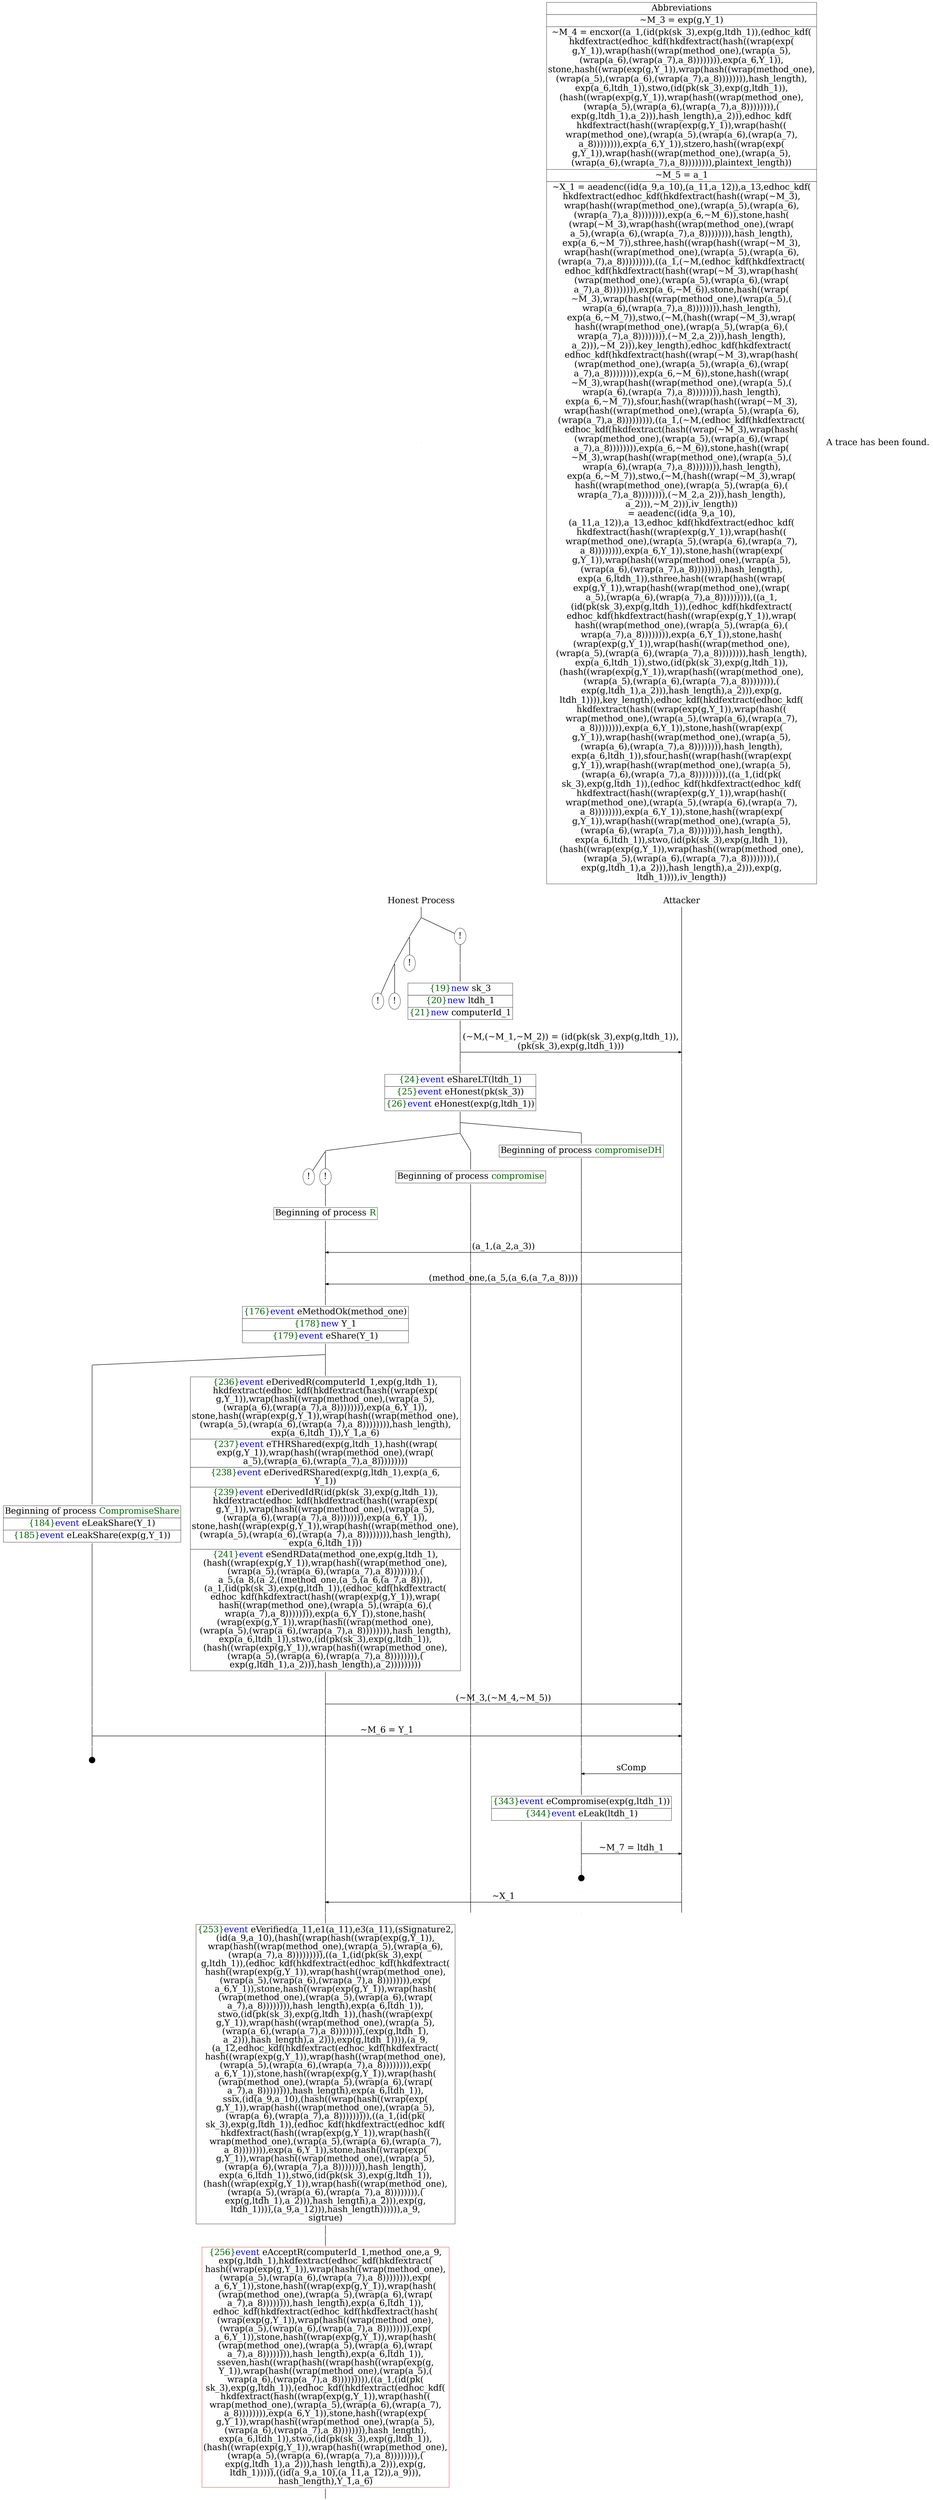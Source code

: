 digraph {
graph [ordering = out]
edge [arrowhead = none, penwidth = 1.6, fontsize = 30]
node [shape = point, width = 0, height = 0, fontsize = 30]
Trace<br/>
[label = <A trace has been found.<br/>
>, shape = plaintext]
P0__0 [label = "Honest Process", shape = plaintext]
P__0 [label = "Attacker", shape = plaintext]
Trace -> P0__0 [label = "", style = invisible, weight = 100]{rank = same; P0__0 P__0}
P0__0 -> P0__1 [label = <>, weight = 100]
/*RPar */
P0__1 -> P0_1__1 [label = <>]
P0__1 -> P0_0__1 [label = <>]
P0__1 [label = "", fixedsize = false, width = 0, height = 0, shape = none]
{rank = same; P0_0__1 P0_1__1}
P0_0__1 [label = "!", shape = ellipse]
P0_0_0__1 [label = "", fixedsize = false, width = 0, height = 0, shape = none]
P0_0__1 -> P0_0_0__1 [label = <>, weight = 100]
P0_0_0__1 -> P0_0_0__2 [label = <>, weight = 100]
P0_0_0__2 [shape = plaintext, label = <<TABLE BORDER="0" CELLBORDER="1" CELLSPACING="0" CELLPADDING="4"> <TR><TD><FONT COLOR="darkgreen">{19}</FONT><FONT COLOR="blue">new </FONT>sk_3</TD></TR><TR><TD><FONT COLOR="darkgreen">{20}</FONT><FONT COLOR="blue">new </FONT>ltdh_1</TD></TR><TR><TD><FONT COLOR="darkgreen">{21}</FONT><FONT COLOR="blue">new </FONT>computerId_1</TD></TR></TABLE>>]
P0_0_0__2 -> P0_0_0__3 [label = <>, weight = 100]
P0_0_0__3 -> P0_0_0__4 [label = <>, weight = 100]
P__0 -> P__1 [label = <>, weight = 100]
{rank = same; P__1 P0_0_0__4}
P0_0_0__4 -> P0_0_0__5 [label = <>, weight = 100]
P__1 -> P__2 [label = <>, weight = 100]
{rank = same; P__2 P0_0_0__5}
P0_0_0__5 -> P__2 [label = <(~M,(~M_1,~M_2)) = (id(pk(sk_3),exp(g,ltdh_1)),<br/>
(pk(sk_3),exp(g,ltdh_1)))>, arrowhead = normal]
P0_0_0__5 -> P0_0_0__6 [label = <>, weight = 100]
P__2 -> P__3 [label = <>, weight = 100]
{rank = same; P__3 P0_0_0__6}
P0_0_0__6 -> P0_0_0__7 [label = <>, weight = 100]
P0_0_0__7 [shape = plaintext, label = <<TABLE BORDER="0" CELLBORDER="1" CELLSPACING="0" CELLPADDING="4"> <TR><TD><FONT COLOR="darkgreen">{24}</FONT><FONT COLOR="blue">event</FONT> eShareLT(ltdh_1)</TD></TR><TR><TD><FONT COLOR="darkgreen">{25}</FONT><FONT COLOR="blue">event</FONT> eHonest(pk(sk_3))</TD></TR><TR><TD><FONT COLOR="darkgreen">{26}</FONT><FONT COLOR="blue">event</FONT> eHonest(exp(g,ltdh_1))</TD></TR></TABLE>>]
P0_0_0__7 -> P0_0_0__8 [label = <>, weight = 100]
/*RPar */
P0_0_0__8 -> P0_0_0_1__8 [label = <>]
P0_0_0__8 -> P0_0_0_0__8 [label = <>]
P0_0_0__8 [label = "", fixedsize = false, width = 0, height = 0, shape = none]
{rank = same; P0_0_0_0__8 P0_0_0_1__8}
P0_0_0_0__8 -> P0_0_0_0__9 [label = <>, weight = 100]
P0_0_0_0__9 [shape = plaintext, label = <<TABLE BORDER="0" CELLBORDER="1" CELLSPACING="0" CELLPADDING="4"> <TR><TD>Beginning of process <FONT COLOR="darkgreen">compromiseDH</FONT></TD></TR></TABLE>>]
P0_0_0_0__9 -> P0_0_0_0__10 [label = <>, weight = 100]
/*RPar */
P0_0_0_1__8 -> P0_0_0_1_1__8 [label = <>]
P0_0_0_1__8 -> P0_0_0_1_0__8 [label = <>]
P0_0_0_1__8 [label = "", fixedsize = false, width = 0, height = 0, shape = none]
{rank = same; P0_0_0_1_0__8 P0_0_0_1_1__8}
P0_0_0_1_0__8 -> P0_0_0_1_0__9 [label = <>, weight = 100]
P0_0_0_1_0__9 [shape = plaintext, label = <<TABLE BORDER="0" CELLBORDER="1" CELLSPACING="0" CELLPADDING="4"> <TR><TD>Beginning of process <FONT COLOR="darkgreen">compromise</FONT></TD></TR></TABLE>>]
P0_0_0_1_0__9 -> P0_0_0_1_0__10 [label = <>, weight = 100]
/*RPar */
P0_0_0_1_1__8 -> P0_0_0_1_1_1__8 [label = <>]
P0_0_0_1_1__8 -> P0_0_0_1_1_0__8 [label = <>]
P0_0_0_1_1__8 [label = "", fixedsize = false, width = 0, height = 0, shape = none]
{rank = same; P0_0_0_1_1_0__8 P0_0_0_1_1_1__8}
P0_0_0_1_1_0__8 [label = "!", shape = ellipse]
P0_0_0_1_1_0_0__8 [label = "", fixedsize = false, width = 0, height = 0, shape = none]
P0_0_0_1_1_0__8 -> P0_0_0_1_1_0_0__8 [label = <>, weight = 100]
P0_0_0_1_1_0_0__8 -> P0_0_0_1_1_0_0__9 [label = <>, weight = 100]
P0_0_0_1_1_0_0__9 [shape = plaintext, label = <<TABLE BORDER="0" CELLBORDER="1" CELLSPACING="0" CELLPADDING="4"> <TR><TD>Beginning of process <FONT COLOR="darkgreen">R</FONT></TD></TR></TABLE>>]
P0_0_0_1_1_0_0__9 -> P0_0_0_1_1_0_0__10 [label = <>, weight = 100]
P0_0_0_1_1_1__8 [label = "!", shape = ellipse]
/*RPar */
P0_1__1 -> P0_1_1__1 [label = <>]
P0_1__1 -> P0_1_0__1 [label = <>]
P0_1__1 [label = "", fixedsize = false, width = 0, height = 0, shape = none]
{rank = same; P0_1_0__1 P0_1_1__1}
P0_1_0__1 [label = "!", shape = ellipse]
/*RPar */
P0_1_1__1 -> P0_1_1_1__1 [label = <>]
P0_1_1__1 -> P0_1_1_0__1 [label = <>]
P0_1_1__1 [label = "", fixedsize = false, width = 0, height = 0, shape = none]
{rank = same; P0_1_1_0__1 P0_1_1_1__1}
P0_1_1_0__1 [label = "!", shape = ellipse]
P0_1_1_1__1 [label = "!", shape = ellipse]
P0_0_0_1_1_0_0__10 -> P0_0_0_1_1_0_0__11 [label = <>, weight = 100]
P0_0_0_1_0__10 -> P0_0_0_1_0__11 [label = <>, weight = 100]
P0_0_0_0__10 -> P0_0_0_0__11 [label = <>, weight = 100]
P__3 -> P__4 [label = <>, weight = 100]
{rank = same; P__4 P0_0_0_0__11 P0_0_0_1_0__11 P0_0_0_1_1_0_0__11}
P0_0_0_1_1_0_0__11 -> P0_0_0_1_1_0_0__12 [label = <>, weight = 100]
P__4 -> P__5 [label = <>, weight = 100]
{rank = same; P__5 P0_0_0_1_1_0_0__12}
P0_0_0_1_1_0_0__12 -> P__5 [label = <(a_1,(a_2,a_3))>, dir = back, arrowhead = normal]
P0_0_0_1_1_0_0__12 -> P0_0_0_1_1_0_0__13 [label = <>, weight = 100]
P0_0_0_1_0__11 -> P0_0_0_1_0__12 [label = <>, weight = 100]
P0_0_0_0__11 -> P0_0_0_0__12 [label = <>, weight = 100]
P__5 -> P__6 [label = <>, weight = 100]
{rank = same; P__6 P0_0_0_0__12 P0_0_0_1_0__12 P0_0_0_1_1_0_0__13}
P0_0_0_1_1_0_0__13 -> P0_0_0_1_1_0_0__14 [label = <>, weight = 100]
P0_0_0_1_0__12 -> P0_0_0_1_0__13 [label = <>, weight = 100]
P0_0_0_0__12 -> P0_0_0_0__13 [label = <>, weight = 100]
P__6 -> P__7 [label = <>, weight = 100]
{rank = same; P__7 P0_0_0_0__13 P0_0_0_1_0__13 P0_0_0_1_1_0_0__14}
P0_0_0_1_1_0_0__14 -> P0_0_0_1_1_0_0__15 [label = <>, weight = 100]
P__7 -> P__8 [label = <>, weight = 100]
{rank = same; P__8 P0_0_0_1_1_0_0__15}
P0_0_0_1_1_0_0__15 -> P__8 [label = <(method_one,(a_5,(a_6,(a_7,a_8))))>, dir = back, arrowhead = normal]
P0_0_0_1_1_0_0__15 -> P0_0_0_1_1_0_0__16 [label = <>, weight = 100]
P0_0_0_1_0__13 -> P0_0_0_1_0__14 [label = <>, weight = 100]
P0_0_0_0__13 -> P0_0_0_0__14 [label = <>, weight = 100]
P__8 -> P__9 [label = <>, weight = 100]
{rank = same; P__9 P0_0_0_0__14 P0_0_0_1_0__14 P0_0_0_1_1_0_0__16}
P0_0_0_1_1_0_0__16 -> P0_0_0_1_1_0_0__17 [label = <>, weight = 100]
P0_0_0_1_1_0_0__17 [shape = plaintext, label = <<TABLE BORDER="0" CELLBORDER="1" CELLSPACING="0" CELLPADDING="4"> <TR><TD><FONT COLOR="darkgreen">{176}</FONT><FONT COLOR="blue">event</FONT> eMethodOk(method_one)</TD></TR><TR><TD><FONT COLOR="darkgreen">{178}</FONT><FONT COLOR="blue">new </FONT>Y_1</TD></TR><TR><TD><FONT COLOR="darkgreen">{179}</FONT><FONT COLOR="blue">event</FONT> eShare(Y_1)</TD></TR></TABLE>>]
P0_0_0_1_1_0_0__17 -> P0_0_0_1_1_0_0__18 [label = <>, weight = 100]
/*RPar */
P0_0_0_1_1_0_0__18 -> P0_0_0_1_1_0_0_1__18 [label = <>]
P0_0_0_1_1_0_0__18 -> P0_0_0_1_1_0_0_0__18 [label = <>]
P0_0_0_1_1_0_0__18 [label = "", fixedsize = false, width = 0, height = 0, shape = none]
{rank = same; P0_0_0_1_1_0_0_0__18 P0_0_0_1_1_0_0_1__18}
P0_0_0_1_1_0_0_0__18 -> P0_0_0_1_1_0_0_0__19 [label = <>, weight = 100]
P0_0_0_1_1_0_0_0__19 [shape = plaintext, label = <<TABLE BORDER="0" CELLBORDER="1" CELLSPACING="0" CELLPADDING="4"> <TR><TD><FONT COLOR="darkgreen">{236}</FONT><FONT COLOR="blue">event</FONT> eDerivedR(computerId_1,exp(g,ltdh_1),<br/>
hkdfextract(edhoc_kdf(hkdfextract(hash((wrap(exp(<br/>
g,Y_1)),wrap(hash((wrap(method_one),(wrap(a_5),<br/>
(wrap(a_6),(wrap(a_7),a_8)))))))),exp(a_6,Y_1)),<br/>
stone,hash((wrap(exp(g,Y_1)),wrap(hash((wrap(method_one),<br/>
(wrap(a_5),(wrap(a_6),(wrap(a_7),a_8)))))))),hash_length),<br/>
exp(a_6,ltdh_1)),Y_1,a_6)</TD></TR><TR><TD><FONT COLOR="darkgreen">{237}</FONT><FONT COLOR="blue">event</FONT> eTHRShared(exp(g,ltdh_1),hash((wrap(<br/>
exp(g,Y_1)),wrap(hash((wrap(method_one),(wrap(<br/>
a_5),(wrap(a_6),(wrap(a_7),a_8)))))))))</TD></TR><TR><TD><FONT COLOR="darkgreen">{238}</FONT><FONT COLOR="blue">event</FONT> eDerivedRShared(exp(g,ltdh_1),exp(a_6,<br/>
Y_1))</TD></TR><TR><TD><FONT COLOR="darkgreen">{239}</FONT><FONT COLOR="blue">event</FONT> eDerivedIdR(id(pk(sk_3),exp(g,ltdh_1)),<br/>
hkdfextract(edhoc_kdf(hkdfextract(hash((wrap(exp(<br/>
g,Y_1)),wrap(hash((wrap(method_one),(wrap(a_5),<br/>
(wrap(a_6),(wrap(a_7),a_8)))))))),exp(a_6,Y_1)),<br/>
stone,hash((wrap(exp(g,Y_1)),wrap(hash((wrap(method_one),<br/>
(wrap(a_5),(wrap(a_6),(wrap(a_7),a_8)))))))),hash_length),<br/>
exp(a_6,ltdh_1)))</TD></TR><TR><TD><FONT COLOR="darkgreen">{241}</FONT><FONT COLOR="blue">event</FONT> eSendRData(method_one,exp(g,ltdh_1),<br/>
(hash((wrap(exp(g,Y_1)),wrap(hash((wrap(method_one),<br/>
(wrap(a_5),(wrap(a_6),(wrap(a_7),a_8)))))))),(<br/>
a_5,(a_8,(a_2,((method_one,(a_5,(a_6,(a_7,a_8)))),<br/>
(a_1,(id(pk(sk_3),exp(g,ltdh_1)),(edhoc_kdf(hkdfextract(<br/>
edhoc_kdf(hkdfextract(hash((wrap(exp(g,Y_1)),wrap(<br/>
hash((wrap(method_one),(wrap(a_5),(wrap(a_6),(<br/>
wrap(a_7),a_8)))))))),exp(a_6,Y_1)),stone,hash(<br/>
(wrap(exp(g,Y_1)),wrap(hash((wrap(method_one),<br/>
(wrap(a_5),(wrap(a_6),(wrap(a_7),a_8)))))))),hash_length),<br/>
exp(a_6,ltdh_1)),stwo,(id(pk(sk_3),exp(g,ltdh_1)),<br/>
(hash((wrap(exp(g,Y_1)),wrap(hash((wrap(method_one),<br/>
(wrap(a_5),(wrap(a_6),(wrap(a_7),a_8)))))))),(<br/>
exp(g,ltdh_1),a_2))),hash_length),a_2)))))))))<br/>
</TD></TR></TABLE>>]
P0_0_0_1_1_0_0_0__19 -> P0_0_0_1_1_0_0_0__20 [label = <>, weight = 100]
P0_0_0_1_1_0_0_0__20 -> P0_0_0_1_1_0_0_0__21 [label = <>, weight = 100]
P0_0_0_1_0__14 -> P0_0_0_1_0__15 [label = <>, weight = 100]
P0_0_0_0__14 -> P0_0_0_0__15 [label = <>, weight = 100]
P__9 -> P__10 [label = <>, weight = 100]
{rank = same; P__10 P0_0_0_0__15 P0_0_0_1_0__15 P0_0_0_1_1_0_0_0__21}
P0_0_0_1_1_0_0_0__21 -> P0_0_0_1_1_0_0_0__22 [label = <>, weight = 100]
P__10 -> P__11 [label = <>, weight = 100]
{rank = same; P__11 P0_0_0_1_1_0_0_0__22}
P0_0_0_1_1_0_0_0__22 -> P__11 [label = <(~M_3,(~M_4,~M_5))>, arrowhead = normal]
P0_0_0_1_1_0_0_0__22 -> P0_0_0_1_1_0_0_0__23 [label = <>, weight = 100]
P0_0_0_1_0__15 -> P0_0_0_1_0__16 [label = <>, weight = 100]
P0_0_0_0__15 -> P0_0_0_0__16 [label = <>, weight = 100]
P__11 -> P__12 [label = <>, weight = 100]
{rank = same; P__12 P0_0_0_0__16 P0_0_0_1_0__16 P0_0_0_1_1_0_0_0__23}
P0_0_0_1_1_0_0_1__18 -> P0_0_0_1_1_0_0_1__19 [label = <>, weight = 100]
P0_0_0_1_1_0_0_1__19 [shape = plaintext, label = <<TABLE BORDER="0" CELLBORDER="1" CELLSPACING="0" CELLPADDING="4"> <TR><TD>Beginning of process <FONT COLOR="darkgreen">CompromiseShare</FONT></TD></TR><TR><TD><FONT COLOR="darkgreen">{184}</FONT><FONT COLOR="blue">event</FONT> eLeakShare(Y_1)</TD></TR><TR><TD><FONT COLOR="darkgreen">{185}</FONT><FONT COLOR="blue">event</FONT> eLeakShare(exp(g,Y_1))</TD></TR></TABLE>>]
P0_0_0_1_1_0_0_1__19 -> P0_0_0_1_1_0_0_1__20 [label = <>, weight = 100]
P0_0_0_1_1_0_0_1__20 -> P0_0_0_1_1_0_0_1__21 [label = <>, weight = 100]
P0_0_0_1_1_0_0_0__23 -> P0_0_0_1_1_0_0_0__24 [label = <>, weight = 100]
P0_0_0_1_0__16 -> P0_0_0_1_0__17 [label = <>, weight = 100]
P0_0_0_0__16 -> P0_0_0_0__17 [label = <>, weight = 100]
P__12 -> P__13 [label = <>, weight = 100]
{rank = same; P__13 P0_0_0_0__17 P0_0_0_1_0__17 P0_0_0_1_1_0_0_0__24 P0_0_0_1_1_0_0_1__21}
P0_0_0_1_1_0_0_1__21 -> P0_0_0_1_1_0_0_1__22 [label = <>, weight = 100]
P__13 -> P__14 [label = <>, weight = 100]
{rank = same; P__14 P0_0_0_1_1_0_0_1__22}
P0_0_0_1_1_0_0_1__22 -> P__14 [label = <~M_6 = Y_1>, arrowhead = normal]
P0_0_0_1_1_0_0_1__22 -> P0_0_0_1_1_0_0_1__23 [label = <>, weight = 100]
P0_0_0_1_1_0_0_0__24 -> P0_0_0_1_1_0_0_0__25 [label = <>, weight = 100]
P0_0_0_1_0__17 -> P0_0_0_1_0__18 [label = <>, weight = 100]
P0_0_0_0__17 -> P0_0_0_0__18 [label = <>, weight = 100]
P__14 -> P__15 [label = <>, weight = 100]
{rank = same; P__15 P0_0_0_0__18 P0_0_0_1_0__18 P0_0_0_1_1_0_0_0__25 P0_0_0_1_1_0_0_1__23}
P0_0_0_1_1_0_0_1__24 [label = "", width = 0.3, height = 0.3]
P0_0_0_1_1_0_0_1__23 -> P0_0_0_1_1_0_0_1__24 [label = <>, weight = 100]
P0_0_0_0__18 -> P0_0_0_0__19 [label = <>, weight = 100]
P__15 -> P__16 [label = <>, weight = 100]
{rank = same; P__16 P0_0_0_0__19}
P0_0_0_0__19 -> P0_0_0_0__20 [label = <>, weight = 100]
P__16 -> P__17 [label = <>, weight = 100]
{rank = same; P__17 P0_0_0_0__20}
P0_0_0_0__20 -> P__17 [label = <sComp>, dir = back, arrowhead = normal]
P0_0_0_0__20 -> P0_0_0_0__21 [label = <>, weight = 100]
P__17 -> P__18 [label = <>, weight = 100]
{rank = same; P__18 P0_0_0_0__21}
P0_0_0_0__21 -> P0_0_0_0__22 [label = <>, weight = 100]
P0_0_0_0__22 [shape = plaintext, label = <<TABLE BORDER="0" CELLBORDER="1" CELLSPACING="0" CELLPADDING="4"> <TR><TD><FONT COLOR="darkgreen">{343}</FONT><FONT COLOR="blue">event</FONT> eCompromise(exp(g,ltdh_1))</TD></TR><TR><TD><FONT COLOR="darkgreen">{344}</FONT><FONT COLOR="blue">event</FONT> eLeak(ltdh_1)</TD></TR></TABLE>>]
P0_0_0_0__22 -> P0_0_0_0__23 [label = <>, weight = 100]
P0_0_0_0__23 -> P0_0_0_0__24 [label = <>, weight = 100]
P__18 -> P__19 [label = <>, weight = 100]
{rank = same; P__19 P0_0_0_0__24}
P0_0_0_0__24 -> P0_0_0_0__25 [label = <>, weight = 100]
P__19 -> P__20 [label = <>, weight = 100]
{rank = same; P__20 P0_0_0_0__25}
P0_0_0_0__25 -> P__20 [label = <~M_7 = ltdh_1>, arrowhead = normal]
P0_0_0_0__25 -> P0_0_0_0__26 [label = <>, weight = 100]
P__20 -> P__21 [label = <>, weight = 100]
{rank = same; P__21 P0_0_0_0__26}
P0_0_0_0__27 [label = "", width = 0.3, height = 0.3]
P0_0_0_0__26 -> P0_0_0_0__27 [label = <>, weight = 100]
P0_0_0_1_1_0_0_0__25 -> P0_0_0_1_1_0_0_0__26 [label = <>, weight = 100]
P0_0_0_1_0__18 -> P0_0_0_1_0__19 [label = <>, weight = 100]
P0_0_0_0__28 [label = "", style = invisible]
P0_0_0_0__27 -> P0_0_0_0__28 [label = <>, weight = 100, style = invisible]
P__21 -> P__22 [label = <>, weight = 100]
{rank = same; P__22 P0_0_0_0__28 P0_0_0_1_0__19 P0_0_0_1_1_0_0_0__26}
P0_0_0_1_1_0_0_0__26 -> P0_0_0_1_1_0_0_0__27 [label = <>, weight = 100]
P__22 -> P__23 [label = <>, weight = 100]
{rank = same; P__23 P0_0_0_1_1_0_0_0__27}
P0_0_0_1_1_0_0_0__27 -> P__23 [label = <~X_1>, dir = back, arrowhead = normal]
P0_0_0_1_1_0_0_0__27 -> P0_0_0_1_1_0_0_0__28 [label = <>, weight = 100]
P0_0_0_1_0__19 -> P0_0_0_1_0__20 [label = <>, weight = 100]
P0_0_0_0__29 [label = "", style = invisible]
P0_0_0_0__28 -> P0_0_0_0__29 [label = <>, weight = 100, style = invisible]
P__23 -> P__24 [label = <>, weight = 100]
{rank = same; P__24 P0_0_0_0__29 P0_0_0_1_0__20 P0_0_0_1_1_0_0_0__28}
P0_0_0_1_1_0_0_0__28 -> P0_0_0_1_1_0_0_0__29 [label = <>, weight = 100]
P0_0_0_1_1_0_0_0__29 [shape = plaintext, label = <<TABLE BORDER="0" CELLBORDER="1" CELLSPACING="0" CELLPADDING="4"> <TR><TD><FONT COLOR="darkgreen">{253}</FONT><FONT COLOR="blue">event</FONT> eVerified(a_11,e1(a_11),e3(a_11),(sSignature2,<br/>
(id(a_9,a_10),(hash((wrap(hash((wrap(exp(g,Y_1)),<br/>
wrap(hash((wrap(method_one),(wrap(a_5),(wrap(a_6),<br/>
(wrap(a_7),a_8))))))))),((a_1,(id(pk(sk_3),exp(<br/>
g,ltdh_1)),(edhoc_kdf(hkdfextract(edhoc_kdf(hkdfextract(<br/>
hash((wrap(exp(g,Y_1)),wrap(hash((wrap(method_one),<br/>
(wrap(a_5),(wrap(a_6),(wrap(a_7),a_8)))))))),exp(<br/>
a_6,Y_1)),stone,hash((wrap(exp(g,Y_1)),wrap(hash(<br/>
(wrap(method_one),(wrap(a_5),(wrap(a_6),(wrap(<br/>
a_7),a_8)))))))),hash_length),exp(a_6,ltdh_1)),<br/>
stwo,(id(pk(sk_3),exp(g,ltdh_1)),(hash((wrap(exp(<br/>
g,Y_1)),wrap(hash((wrap(method_one),(wrap(a_5),<br/>
(wrap(a_6),(wrap(a_7),a_8)))))))),(exp(g,ltdh_1),<br/>
a_2))),hash_length),a_2))),exp(g,ltdh_1)))),(a_9,<br/>
(a_12,edhoc_kdf(hkdfextract(edhoc_kdf(hkdfextract(<br/>
hash((wrap(exp(g,Y_1)),wrap(hash((wrap(method_one),<br/>
(wrap(a_5),(wrap(a_6),(wrap(a_7),a_8)))))))),exp(<br/>
a_6,Y_1)),stone,hash((wrap(exp(g,Y_1)),wrap(hash(<br/>
(wrap(method_one),(wrap(a_5),(wrap(a_6),(wrap(<br/>
a_7),a_8)))))))),hash_length),exp(a_6,ltdh_1)),<br/>
ssix,(id(a_9,a_10),(hash((wrap(hash((wrap(exp(<br/>
g,Y_1)),wrap(hash((wrap(method_one),(wrap(a_5),<br/>
(wrap(a_6),(wrap(a_7),a_8))))))))),((a_1,(id(pk(<br/>
sk_3),exp(g,ltdh_1)),(edhoc_kdf(hkdfextract(edhoc_kdf(<br/>
hkdfextract(hash((wrap(exp(g,Y_1)),wrap(hash((<br/>
wrap(method_one),(wrap(a_5),(wrap(a_6),(wrap(a_7),<br/>
a_8)))))))),exp(a_6,Y_1)),stone,hash((wrap(exp(<br/>
g,Y_1)),wrap(hash((wrap(method_one),(wrap(a_5),<br/>
(wrap(a_6),(wrap(a_7),a_8)))))))),hash_length),<br/>
exp(a_6,ltdh_1)),stwo,(id(pk(sk_3),exp(g,ltdh_1)),<br/>
(hash((wrap(exp(g,Y_1)),wrap(hash((wrap(method_one),<br/>
(wrap(a_5),(wrap(a_6),(wrap(a_7),a_8)))))))),(<br/>
exp(g,ltdh_1),a_2))),hash_length),a_2))),exp(g,<br/>
ltdh_1)))),(a_9,a_12))),hash_length)))))),a_9,<br/>
sigtrue)</TD></TR></TABLE>>]
P0_0_0_1_1_0_0_0__29 -> P0_0_0_1_1_0_0_0__30 [label = <>, weight = 100]
P0_0_0_1_1_0_0_0__30 -> P0_0_0_1_1_0_0_0__31 [label = <>, weight = 100]
P0_0_0_1_1_0_0_0__31 [color = red, shape = plaintext, label = <<TABLE BORDER="0" CELLBORDER="1" CELLSPACING="0" CELLPADDING="4"> <TR><TD><FONT COLOR="darkgreen">{256}</FONT><FONT COLOR="blue">event</FONT> eAcceptR(computerId_1,method_one,a_9,<br/>
exp(g,ltdh_1),hkdfextract(edhoc_kdf(hkdfextract(<br/>
hash((wrap(exp(g,Y_1)),wrap(hash((wrap(method_one),<br/>
(wrap(a_5),(wrap(a_6),(wrap(a_7),a_8)))))))),exp(<br/>
a_6,Y_1)),stone,hash((wrap(exp(g,Y_1)),wrap(hash(<br/>
(wrap(method_one),(wrap(a_5),(wrap(a_6),(wrap(<br/>
a_7),a_8)))))))),hash_length),exp(a_6,ltdh_1)),<br/>
edhoc_kdf(hkdfextract(edhoc_kdf(hkdfextract(hash(<br/>
(wrap(exp(g,Y_1)),wrap(hash((wrap(method_one),<br/>
(wrap(a_5),(wrap(a_6),(wrap(a_7),a_8)))))))),exp(<br/>
a_6,Y_1)),stone,hash((wrap(exp(g,Y_1)),wrap(hash(<br/>
(wrap(method_one),(wrap(a_5),(wrap(a_6),(wrap(<br/>
a_7),a_8)))))))),hash_length),exp(a_6,ltdh_1)),<br/>
sseven,hash((wrap(hash((wrap(hash((wrap(exp(g,<br/>
Y_1)),wrap(hash((wrap(method_one),(wrap(a_5),(<br/>
wrap(a_6),(wrap(a_7),a_8))))))))),((a_1,(id(pk(<br/>
sk_3),exp(g,ltdh_1)),(edhoc_kdf(hkdfextract(edhoc_kdf(<br/>
hkdfextract(hash((wrap(exp(g,Y_1)),wrap(hash((<br/>
wrap(method_one),(wrap(a_5),(wrap(a_6),(wrap(a_7),<br/>
a_8)))))))),exp(a_6,Y_1)),stone,hash((wrap(exp(<br/>
g,Y_1)),wrap(hash((wrap(method_one),(wrap(a_5),<br/>
(wrap(a_6),(wrap(a_7),a_8)))))))),hash_length),<br/>
exp(a_6,ltdh_1)),stwo,(id(pk(sk_3),exp(g,ltdh_1)),<br/>
(hash((wrap(exp(g,Y_1)),wrap(hash((wrap(method_one),<br/>
(wrap(a_5),(wrap(a_6),(wrap(a_7),a_8)))))))),(<br/>
exp(g,ltdh_1),a_2))),hash_length),a_2))),exp(g,<br/>
ltdh_1))))),((id(a_9,a_10),(a_11,a_12)),a_9))),<br/>
hash_length),Y_1,a_6)</TD></TR></TABLE>>]
P0_0_0_1_1_0_0_0__31 -> P0_0_0_1_1_0_0_0__32 [label = <>, weight = 100]
Abbrev [shape = plaintext, label = <<TABLE BORDER="0" CELLBORDER="1" CELLSPACING="0" CELLPADDING="4"><TR> <TD> Abbreviations </TD></TR><TR><TD>~M_3 = exp(g,Y_1)</TD></TR><TR><TD>~M_4 = encxor((a_1,(id(pk(sk_3),exp(g,ltdh_1)),(edhoc_kdf(<br/>
hkdfextract(edhoc_kdf(hkdfextract(hash((wrap(exp(<br/>
g,Y_1)),wrap(hash((wrap(method_one),(wrap(a_5),<br/>
(wrap(a_6),(wrap(a_7),a_8)))))))),exp(a_6,Y_1)),<br/>
stone,hash((wrap(exp(g,Y_1)),wrap(hash((wrap(method_one),<br/>
(wrap(a_5),(wrap(a_6),(wrap(a_7),a_8)))))))),hash_length),<br/>
exp(a_6,ltdh_1)),stwo,(id(pk(sk_3),exp(g,ltdh_1)),<br/>
(hash((wrap(exp(g,Y_1)),wrap(hash((wrap(method_one),<br/>
(wrap(a_5),(wrap(a_6),(wrap(a_7),a_8)))))))),(<br/>
exp(g,ltdh_1),a_2))),hash_length),a_2))),edhoc_kdf(<br/>
hkdfextract(hash((wrap(exp(g,Y_1)),wrap(hash((<br/>
wrap(method_one),(wrap(a_5),(wrap(a_6),(wrap(a_7),<br/>
a_8)))))))),exp(a_6,Y_1)),stzero,hash((wrap(exp(<br/>
g,Y_1)),wrap(hash((wrap(method_one),(wrap(a_5),<br/>
(wrap(a_6),(wrap(a_7),a_8)))))))),plaintext_length))</TD></TR><TR><TD>~M_5 = a_1</TD></TR><TR><TD>~X_1 = aeadenc((id(a_9,a_10),(a_11,a_12)),a_13,edhoc_kdf(<br/>
hkdfextract(edhoc_kdf(hkdfextract(hash((wrap(~M_3),<br/>
wrap(hash((wrap(method_one),(wrap(a_5),(wrap(a_6),<br/>
(wrap(a_7),a_8)))))))),exp(a_6,~M_6)),stone,hash(<br/>
(wrap(~M_3),wrap(hash((wrap(method_one),(wrap(<br/>
a_5),(wrap(a_6),(wrap(a_7),a_8)))))))),hash_length),<br/>
exp(a_6,~M_7)),sthree,hash((wrap(hash((wrap(~M_3),<br/>
wrap(hash((wrap(method_one),(wrap(a_5),(wrap(a_6),<br/>
(wrap(a_7),a_8))))))))),((a_1,(~M,(edhoc_kdf(hkdfextract(<br/>
edhoc_kdf(hkdfextract(hash((wrap(~M_3),wrap(hash(<br/>
(wrap(method_one),(wrap(a_5),(wrap(a_6),(wrap(<br/>
a_7),a_8)))))))),exp(a_6,~M_6)),stone,hash((wrap(<br/>
~M_3),wrap(hash((wrap(method_one),(wrap(a_5),(<br/>
wrap(a_6),(wrap(a_7),a_8)))))))),hash_length),<br/>
exp(a_6,~M_7)),stwo,(~M,(hash((wrap(~M_3),wrap(<br/>
hash((wrap(method_one),(wrap(a_5),(wrap(a_6),(<br/>
wrap(a_7),a_8)))))))),(~M_2,a_2))),hash_length),<br/>
a_2))),~M_2))),key_length),edhoc_kdf(hkdfextract(<br/>
edhoc_kdf(hkdfextract(hash((wrap(~M_3),wrap(hash(<br/>
(wrap(method_one),(wrap(a_5),(wrap(a_6),(wrap(<br/>
a_7),a_8)))))))),exp(a_6,~M_6)),stone,hash((wrap(<br/>
~M_3),wrap(hash((wrap(method_one),(wrap(a_5),(<br/>
wrap(a_6),(wrap(a_7),a_8)))))))),hash_length),<br/>
exp(a_6,~M_7)),sfour,hash((wrap(hash((wrap(~M_3),<br/>
wrap(hash((wrap(method_one),(wrap(a_5),(wrap(a_6),<br/>
(wrap(a_7),a_8))))))))),((a_1,(~M,(edhoc_kdf(hkdfextract(<br/>
edhoc_kdf(hkdfextract(hash((wrap(~M_3),wrap(hash(<br/>
(wrap(method_one),(wrap(a_5),(wrap(a_6),(wrap(<br/>
a_7),a_8)))))))),exp(a_6,~M_6)),stone,hash((wrap(<br/>
~M_3),wrap(hash((wrap(method_one),(wrap(a_5),(<br/>
wrap(a_6),(wrap(a_7),a_8)))))))),hash_length),<br/>
exp(a_6,~M_7)),stwo,(~M,(hash((wrap(~M_3),wrap(<br/>
hash((wrap(method_one),(wrap(a_5),(wrap(a_6),(<br/>
wrap(a_7),a_8)))))))),(~M_2,a_2))),hash_length),<br/>
a_2))),~M_2))),iv_length))<br/>
= aeadenc((id(a_9,a_10),<br/>
(a_11,a_12)),a_13,edhoc_kdf(hkdfextract(edhoc_kdf(<br/>
hkdfextract(hash((wrap(exp(g,Y_1)),wrap(hash((<br/>
wrap(method_one),(wrap(a_5),(wrap(a_6),(wrap(a_7),<br/>
a_8)))))))),exp(a_6,Y_1)),stone,hash((wrap(exp(<br/>
g,Y_1)),wrap(hash((wrap(method_one),(wrap(a_5),<br/>
(wrap(a_6),(wrap(a_7),a_8)))))))),hash_length),<br/>
exp(a_6,ltdh_1)),sthree,hash((wrap(hash((wrap(<br/>
exp(g,Y_1)),wrap(hash((wrap(method_one),(wrap(<br/>
a_5),(wrap(a_6),(wrap(a_7),a_8))))))))),((a_1,<br/>
(id(pk(sk_3),exp(g,ltdh_1)),(edhoc_kdf(hkdfextract(<br/>
edhoc_kdf(hkdfextract(hash((wrap(exp(g,Y_1)),wrap(<br/>
hash((wrap(method_one),(wrap(a_5),(wrap(a_6),(<br/>
wrap(a_7),a_8)))))))),exp(a_6,Y_1)),stone,hash(<br/>
(wrap(exp(g,Y_1)),wrap(hash((wrap(method_one),<br/>
(wrap(a_5),(wrap(a_6),(wrap(a_7),a_8)))))))),hash_length),<br/>
exp(a_6,ltdh_1)),stwo,(id(pk(sk_3),exp(g,ltdh_1)),<br/>
(hash((wrap(exp(g,Y_1)),wrap(hash((wrap(method_one),<br/>
(wrap(a_5),(wrap(a_6),(wrap(a_7),a_8)))))))),(<br/>
exp(g,ltdh_1),a_2))),hash_length),a_2))),exp(g,<br/>
ltdh_1)))),key_length),edhoc_kdf(hkdfextract(edhoc_kdf(<br/>
hkdfextract(hash((wrap(exp(g,Y_1)),wrap(hash((<br/>
wrap(method_one),(wrap(a_5),(wrap(a_6),(wrap(a_7),<br/>
a_8)))))))),exp(a_6,Y_1)),stone,hash((wrap(exp(<br/>
g,Y_1)),wrap(hash((wrap(method_one),(wrap(a_5),<br/>
(wrap(a_6),(wrap(a_7),a_8)))))))),hash_length),<br/>
exp(a_6,ltdh_1)),sfour,hash((wrap(hash((wrap(exp(<br/>
g,Y_1)),wrap(hash((wrap(method_one),(wrap(a_5),<br/>
(wrap(a_6),(wrap(a_7),a_8))))))))),((a_1,(id(pk(<br/>
sk_3),exp(g,ltdh_1)),(edhoc_kdf(hkdfextract(edhoc_kdf(<br/>
hkdfextract(hash((wrap(exp(g,Y_1)),wrap(hash((<br/>
wrap(method_one),(wrap(a_5),(wrap(a_6),(wrap(a_7),<br/>
a_8)))))))),exp(a_6,Y_1)),stone,hash((wrap(exp(<br/>
g,Y_1)),wrap(hash((wrap(method_one),(wrap(a_5),<br/>
(wrap(a_6),(wrap(a_7),a_8)))))))),hash_length),<br/>
exp(a_6,ltdh_1)),stwo,(id(pk(sk_3),exp(g,ltdh_1)),<br/>
(hash((wrap(exp(g,Y_1)),wrap(hash((wrap(method_one),<br/>
(wrap(a_5),(wrap(a_6),(wrap(a_7),a_8)))))))),(<br/>
exp(g,ltdh_1),a_2))),hash_length),a_2))),exp(g,<br/>
ltdh_1)))),iv_length))</TD></TR></TABLE>>]Abbrev -> P__0 [style = invisible, weight =100]}